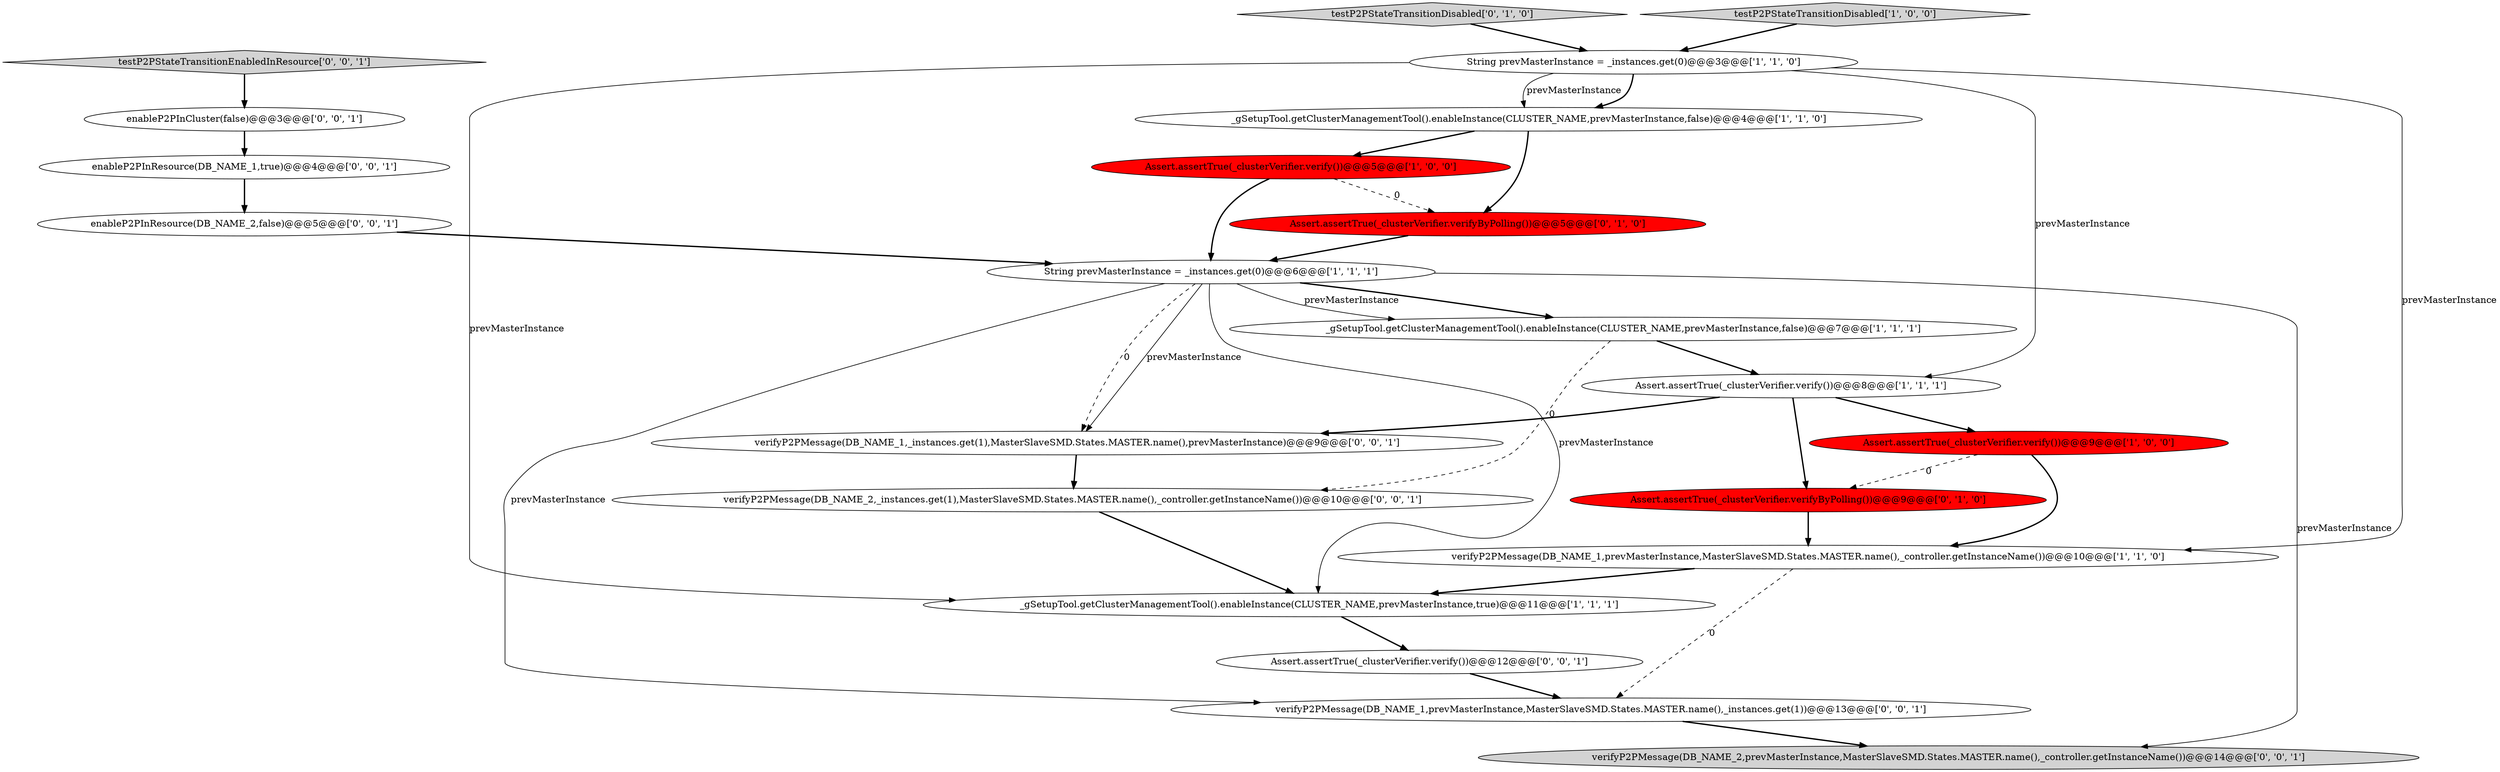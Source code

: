 digraph {
17 [style = filled, label = "verifyP2PMessage(DB_NAME_2,_instances.get(1),MasterSlaveSMD.States.MASTER.name(),_controller.getInstanceName())@@@10@@@['0', '0', '1']", fillcolor = white, shape = ellipse image = "AAA0AAABBB3BBB"];
1 [style = filled, label = "Assert.assertTrue(_clusterVerifier.verify())@@@8@@@['1', '1', '1']", fillcolor = white, shape = ellipse image = "AAA0AAABBB1BBB"];
3 [style = filled, label = "Assert.assertTrue(_clusterVerifier.verify())@@@5@@@['1', '0', '0']", fillcolor = red, shape = ellipse image = "AAA1AAABBB1BBB"];
9 [style = filled, label = "_gSetupTool.getClusterManagementTool().enableInstance(CLUSTER_NAME,prevMasterInstance,true)@@@11@@@['1', '1', '1']", fillcolor = white, shape = ellipse image = "AAA0AAABBB1BBB"];
14 [style = filled, label = "enableP2PInCluster(false)@@@3@@@['0', '0', '1']", fillcolor = white, shape = ellipse image = "AAA0AAABBB3BBB"];
4 [style = filled, label = "Assert.assertTrue(_clusterVerifier.verify())@@@9@@@['1', '0', '0']", fillcolor = red, shape = ellipse image = "AAA1AAABBB1BBB"];
12 [style = filled, label = "Assert.assertTrue(_clusterVerifier.verifyByPolling())@@@5@@@['0', '1', '0']", fillcolor = red, shape = ellipse image = "AAA1AAABBB2BBB"];
16 [style = filled, label = "verifyP2PMessage(DB_NAME_1,_instances.get(1),MasterSlaveSMD.States.MASTER.name(),prevMasterInstance)@@@9@@@['0', '0', '1']", fillcolor = white, shape = ellipse image = "AAA0AAABBB3BBB"];
5 [style = filled, label = "String prevMasterInstance = _instances.get(0)@@@6@@@['1', '1', '1']", fillcolor = white, shape = ellipse image = "AAA0AAABBB1BBB"];
19 [style = filled, label = "enableP2PInResource(DB_NAME_2,false)@@@5@@@['0', '0', '1']", fillcolor = white, shape = ellipse image = "AAA0AAABBB3BBB"];
11 [style = filled, label = "testP2PStateTransitionDisabled['0', '1', '0']", fillcolor = lightgray, shape = diamond image = "AAA0AAABBB2BBB"];
21 [style = filled, label = "verifyP2PMessage(DB_NAME_1,prevMasterInstance,MasterSlaveSMD.States.MASTER.name(),_instances.get(1))@@@13@@@['0', '0', '1']", fillcolor = white, shape = ellipse image = "AAA0AAABBB3BBB"];
8 [style = filled, label = "String prevMasterInstance = _instances.get(0)@@@3@@@['1', '1', '0']", fillcolor = white, shape = ellipse image = "AAA0AAABBB1BBB"];
6 [style = filled, label = "verifyP2PMessage(DB_NAME_1,prevMasterInstance,MasterSlaveSMD.States.MASTER.name(),_controller.getInstanceName())@@@10@@@['1', '1', '0']", fillcolor = white, shape = ellipse image = "AAA0AAABBB1BBB"];
15 [style = filled, label = "Assert.assertTrue(_clusterVerifier.verify())@@@12@@@['0', '0', '1']", fillcolor = white, shape = ellipse image = "AAA0AAABBB3BBB"];
7 [style = filled, label = "_gSetupTool.getClusterManagementTool().enableInstance(CLUSTER_NAME,prevMasterInstance,false)@@@7@@@['1', '1', '1']", fillcolor = white, shape = ellipse image = "AAA0AAABBB1BBB"];
20 [style = filled, label = "verifyP2PMessage(DB_NAME_2,prevMasterInstance,MasterSlaveSMD.States.MASTER.name(),_controller.getInstanceName())@@@14@@@['0', '0', '1']", fillcolor = lightgray, shape = ellipse image = "AAA0AAABBB3BBB"];
2 [style = filled, label = "testP2PStateTransitionDisabled['1', '0', '0']", fillcolor = lightgray, shape = diamond image = "AAA0AAABBB1BBB"];
13 [style = filled, label = "testP2PStateTransitionEnabledInResource['0', '0', '1']", fillcolor = lightgray, shape = diamond image = "AAA0AAABBB3BBB"];
0 [style = filled, label = "_gSetupTool.getClusterManagementTool().enableInstance(CLUSTER_NAME,prevMasterInstance,false)@@@4@@@['1', '1', '0']", fillcolor = white, shape = ellipse image = "AAA0AAABBB1BBB"];
10 [style = filled, label = "Assert.assertTrue(_clusterVerifier.verifyByPolling())@@@9@@@['0', '1', '0']", fillcolor = red, shape = ellipse image = "AAA1AAABBB2BBB"];
18 [style = filled, label = "enableP2PInResource(DB_NAME_1,true)@@@4@@@['0', '0', '1']", fillcolor = white, shape = ellipse image = "AAA0AAABBB3BBB"];
0->3 [style = bold, label=""];
6->21 [style = dashed, label="0"];
1->4 [style = bold, label=""];
7->1 [style = bold, label=""];
12->5 [style = bold, label=""];
4->6 [style = bold, label=""];
7->17 [style = dashed, label="0"];
5->21 [style = solid, label="prevMasterInstance"];
15->21 [style = bold, label=""];
0->12 [style = bold, label=""];
17->9 [style = bold, label=""];
18->19 [style = bold, label=""];
5->16 [style = solid, label="prevMasterInstance"];
8->1 [style = solid, label="prevMasterInstance"];
16->17 [style = bold, label=""];
8->9 [style = solid, label="prevMasterInstance"];
10->6 [style = bold, label=""];
5->9 [style = solid, label="prevMasterInstance"];
8->0 [style = bold, label=""];
5->16 [style = dashed, label="0"];
19->5 [style = bold, label=""];
5->20 [style = solid, label="prevMasterInstance"];
3->5 [style = bold, label=""];
21->20 [style = bold, label=""];
3->12 [style = dashed, label="0"];
1->16 [style = bold, label=""];
9->15 [style = bold, label=""];
5->7 [style = bold, label=""];
11->8 [style = bold, label=""];
14->18 [style = bold, label=""];
8->0 [style = solid, label="prevMasterInstance"];
6->9 [style = bold, label=""];
8->6 [style = solid, label="prevMasterInstance"];
4->10 [style = dashed, label="0"];
1->10 [style = bold, label=""];
5->7 [style = solid, label="prevMasterInstance"];
13->14 [style = bold, label=""];
2->8 [style = bold, label=""];
}
